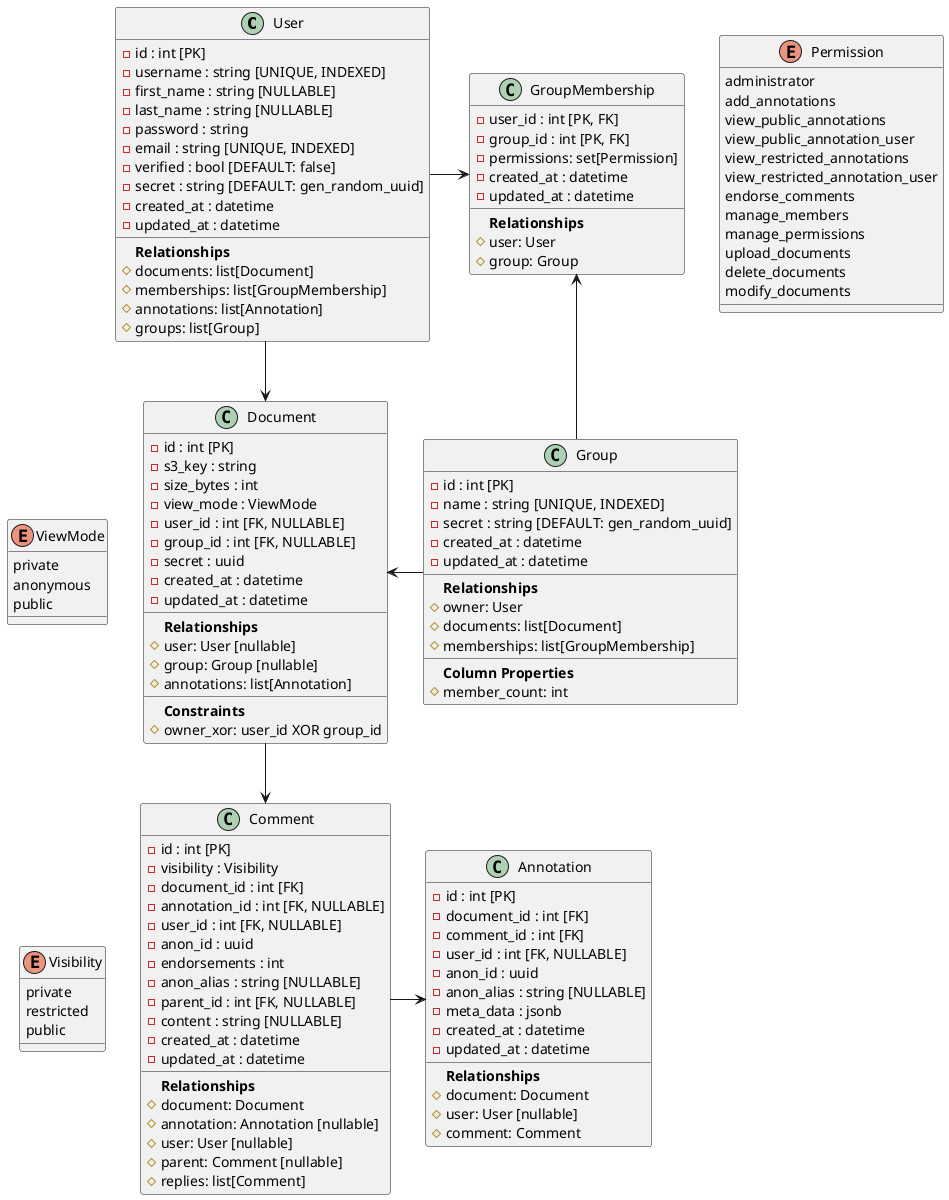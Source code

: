 @startuml DocumentSharing

' Styling
skinparam componentStyle rectangle
skinparam component {
    ArrowThickness 1
}
skinparam linetype ortho

' ========== TABLES ==========

class User {
    - id : int [PK]
    - username : string [UNIQUE, INDEXED]
    - first_name : string [NULLABLE]
    - last_name : string [NULLABLE]
    - password : string
    - email : string [UNIQUE, INDEXED]
    - verified : bool [DEFAULT: false]
    - secret : string [DEFAULT: gen_random_uuid]
    - created_at : datetime
    - updated_at : datetime
    ____
        **Relationships**
        # documents: list[Document]
        # memberships: list[GroupMembership]
        # annotations: list[Annotation]
        # groups: list[Group]
}

class Group {
    - id : int [PK]
    - name : string [UNIQUE, INDEXED]
    - secret : string [DEFAULT: gen_random_uuid]
    - created_at : datetime
    - updated_at : datetime
    ____
        **Relationships**
        # owner: User
        # documents: list[Document]
        # memberships: list[GroupMembership]
    ____
        **Column Properties**
        # member_count: int
}

enum Permission {
    administrator
    add_annotations
    view_public_annotations
    view_public_annotation_user
    view_restricted_annotations
    view_restricted_annotation_user
    endorse_comments
    manage_members
    manage_permissions
    upload_documents
    delete_documents
    modify_documents
}

enum ViewMode {
    private
    anonymous
    public
}

class GroupMembership {
    - user_id : int [PK, FK]
    - group_id : int [PK, FK]
    - permissions: set[Permission]
    - created_at : datetime
    - updated_at : datetime
    ____
        **Relationships**
        # user: User
        # group: Group
}

class Document {
    - id : int [PK]
    - s3_key : string
    - size_bytes : int
    - view_mode : ViewMode
    - user_id : int [FK, NULLABLE]
    - group_id : int [FK, NULLABLE]
    - secret : uuid
    - created_at : datetime
    - updated_at : datetime
    ____
        **Relationships**
        # user: User [nullable]
        # group: Group [nullable]
        # annotations: list[Annotation]
    ____
        **Constraints**
        # owner_xor: user_id XOR group_id
}

enum Visibility {
    private
    restricted
    public
}

class Annotation {
    - id : int [PK]
    - document_id : int [FK]
    - comment_id : int [FK]
    - user_id : int [FK, NULLABLE]
    - anon_id : uuid
    - anon_alias : string [NULLABLE]
    - meta_data : jsonb
    - created_at : datetime
    - updated_at : datetime
    ____
        **Relationships**
        # document: Document
        # user: User [nullable]
        # comment: Comment
}

class Comment {
    - id : int [PK]
    - visibility : Visibility
    - document_id : int [FK]
    - annotation_id : int [FK, NULLABLE]
    - user_id : int [FK, NULLABLE]
    - anon_id : uuid
    - endorsements : int
    - anon_alias : string [NULLABLE]
    - parent_id : int [FK, NULLABLE]
    - content : string [NULLABLE]
    - created_at : datetime
    - updated_at : datetime
    ____
        **Relationships**
        # document: Document
        # annotation: Annotation [nullable]
        # user: User [nullable]
        # parent: Comment [nullable]
        # replies: list[Comment]
}

' ========== RELATIONSHIPS ==========

User -d-> Document
User -r-> GroupMembership

Group -u-> GroupMembership
Group -l-> Document


GroupMembership -[hidden]r-> Permission

Comment -[hidden]l-> Visibility
Document -[hidden]l-> ViewMode
Annotation <-l- Comment
Document -d-> Comment

@enduml
